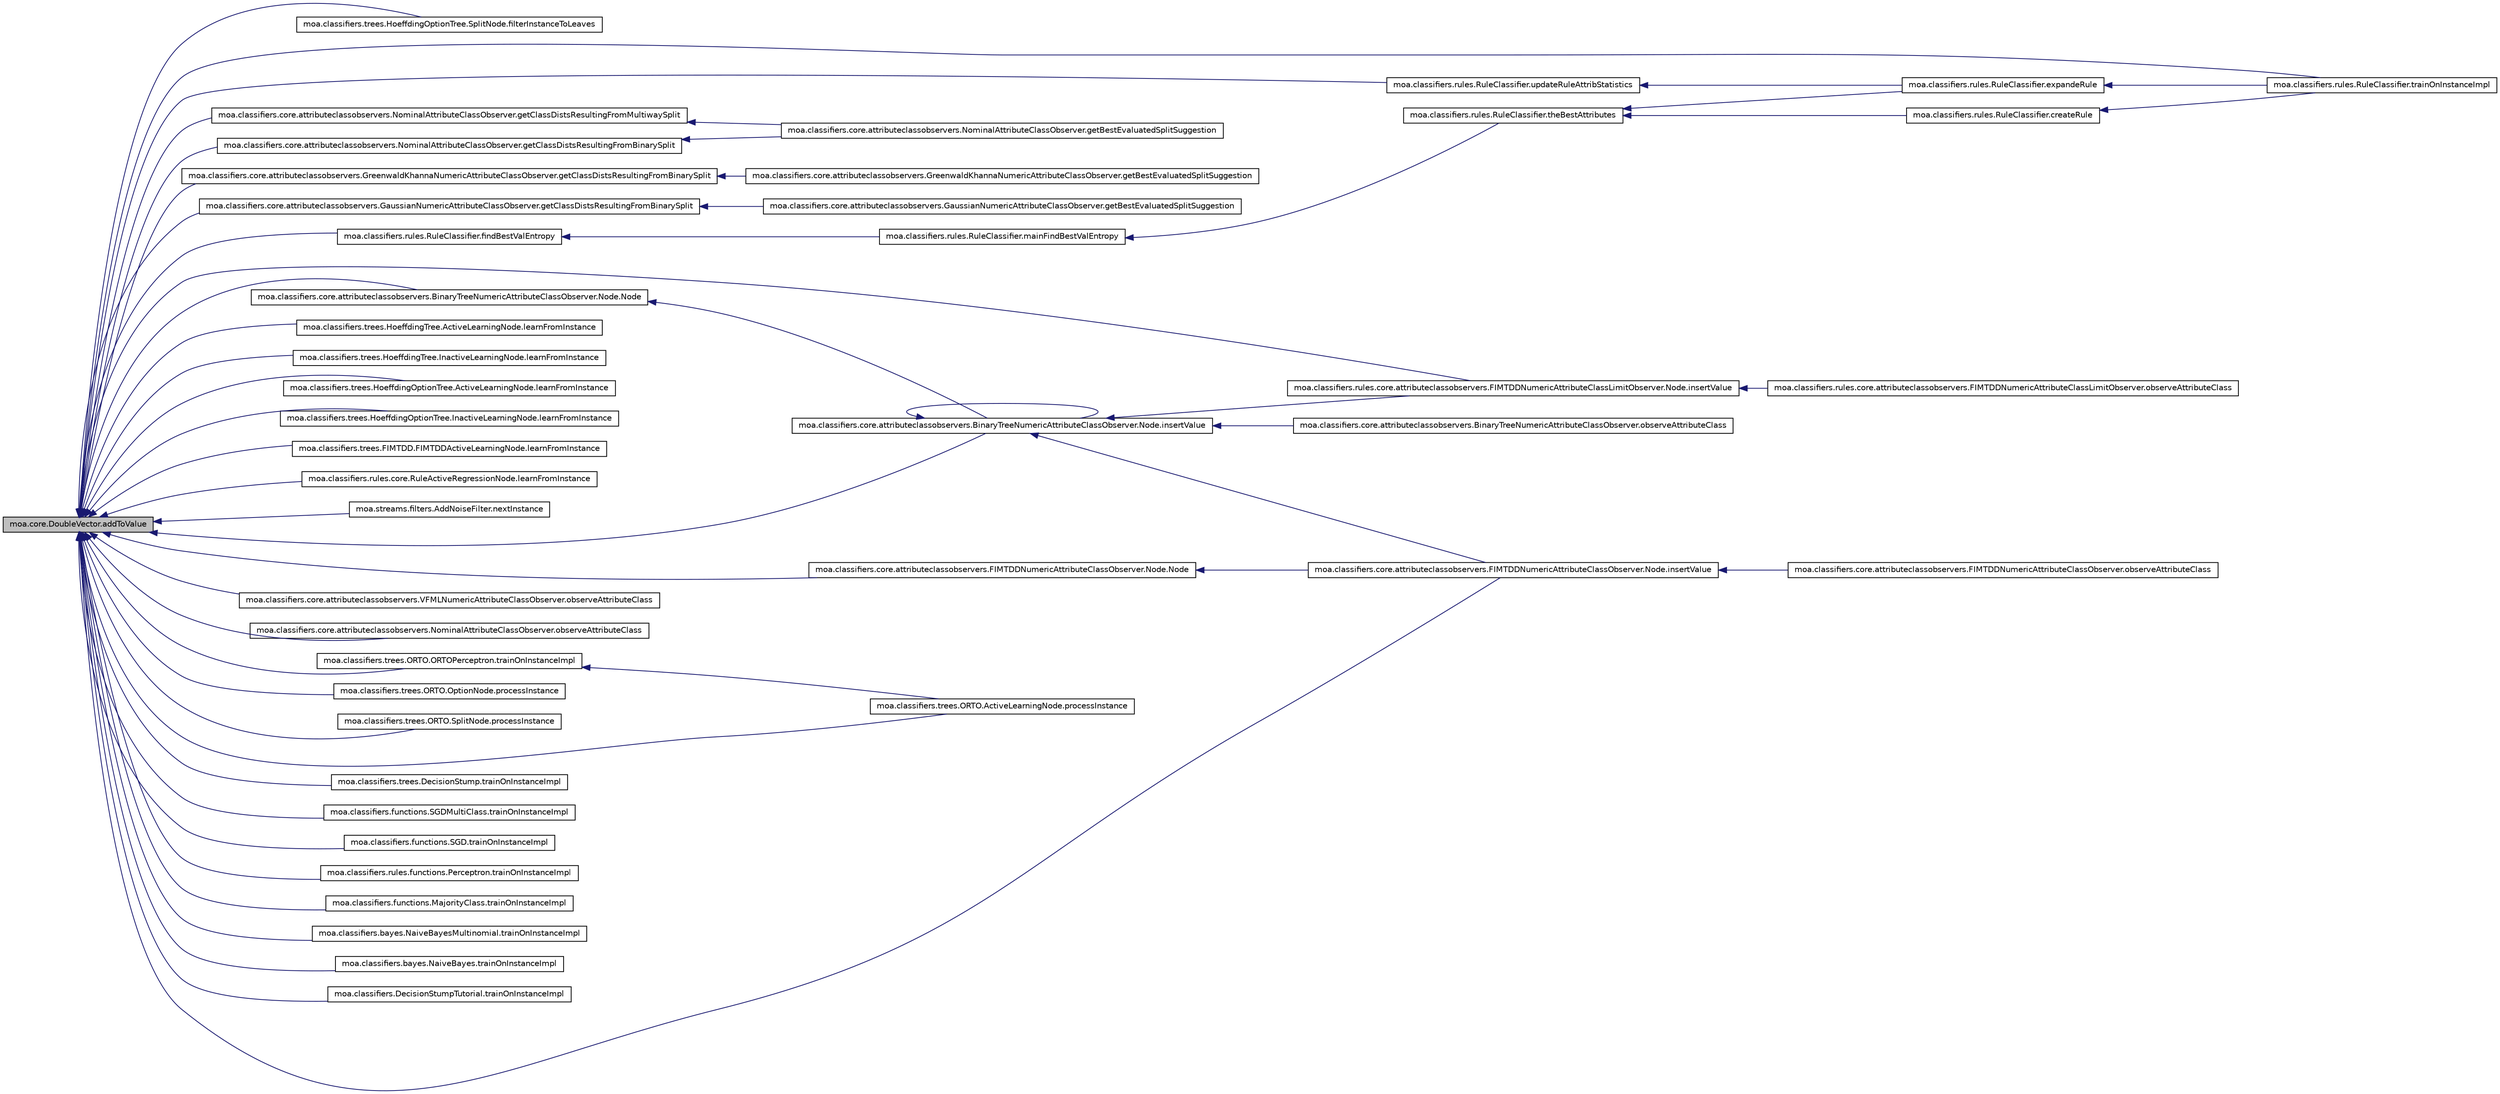 digraph G
{
  edge [fontname="Helvetica",fontsize="10",labelfontname="Helvetica",labelfontsize="10"];
  node [fontname="Helvetica",fontsize="10",shape=record];
  rankdir=LR;
  Node1 [label="moa.core.DoubleVector.addToValue",height=0.2,width=0.4,color="black", fillcolor="grey75", style="filled" fontcolor="black"];
  Node1 -> Node2 [dir=back,color="midnightblue",fontsize="10",style="solid",fontname="Helvetica"];
  Node2 [label="moa.classifiers.trees.HoeffdingOptionTree.SplitNode.filterInstanceToLeaves",height=0.2,width=0.4,color="black", fillcolor="white", style="filled",URL="$classmoa_1_1classifiers_1_1trees_1_1HoeffdingOptionTree_1_1SplitNode.html#a6f48271d4990eb62f3bf67c90c46f16d"];
  Node1 -> Node3 [dir=back,color="midnightblue",fontsize="10",style="solid",fontname="Helvetica"];
  Node3 [label="moa.classifiers.rules.RuleClassifier.findBestValEntropy",height=0.2,width=0.4,color="black", fillcolor="white", style="filled",URL="$classmoa_1_1classifiers_1_1rules_1_1RuleClassifier.html#af0f8c83ee817b32dcf1c1cf2bdf525f0"];
  Node3 -> Node4 [dir=back,color="midnightblue",fontsize="10",style="solid",fontname="Helvetica"];
  Node4 [label="moa.classifiers.rules.RuleClassifier.mainFindBestValEntropy",height=0.2,width=0.4,color="black", fillcolor="white", style="filled",URL="$classmoa_1_1classifiers_1_1rules_1_1RuleClassifier.html#aa3026ed69fead2e4677193c1824d1b12"];
  Node4 -> Node5 [dir=back,color="midnightblue",fontsize="10",style="solid",fontname="Helvetica"];
  Node5 [label="moa.classifiers.rules.RuleClassifier.theBestAttributes",height=0.2,width=0.4,color="black", fillcolor="white", style="filled",URL="$classmoa_1_1classifiers_1_1rules_1_1RuleClassifier.html#a08c80bf89e9f5c410373626cbfcf7464"];
  Node5 -> Node6 [dir=back,color="midnightblue",fontsize="10",style="solid",fontname="Helvetica"];
  Node6 [label="moa.classifiers.rules.RuleClassifier.createRule",height=0.2,width=0.4,color="black", fillcolor="white", style="filled",URL="$classmoa_1_1classifiers_1_1rules_1_1RuleClassifier.html#af0c813365cafcbc1698c258b856e4960"];
  Node6 -> Node7 [dir=back,color="midnightblue",fontsize="10",style="solid",fontname="Helvetica"];
  Node7 [label="moa.classifiers.rules.RuleClassifier.trainOnInstanceImpl",height=0.2,width=0.4,color="black", fillcolor="white", style="filled",URL="$classmoa_1_1classifiers_1_1rules_1_1RuleClassifier.html#abaeafe5f63a8fda72e948fc9e259d645",tooltip="Trains this classifier incrementally using the given instance."];
  Node5 -> Node8 [dir=back,color="midnightblue",fontsize="10",style="solid",fontname="Helvetica"];
  Node8 [label="moa.classifiers.rules.RuleClassifier.expandeRule",height=0.2,width=0.4,color="black", fillcolor="white", style="filled",URL="$classmoa_1_1classifiers_1_1rules_1_1RuleClassifier.html#a6e43c31d226f0ba975d1a3dbfb119f2d"];
  Node8 -> Node7 [dir=back,color="midnightblue",fontsize="10",style="solid",fontname="Helvetica"];
  Node1 -> Node9 [dir=back,color="midnightblue",fontsize="10",style="solid",fontname="Helvetica"];
  Node9 [label="moa.classifiers.core.attributeclassobservers.NominalAttributeClassObserver.getClassDistsResultingFromBinarySplit",height=0.2,width=0.4,color="black", fillcolor="white", style="filled",URL="$classmoa_1_1classifiers_1_1core_1_1attributeclassobservers_1_1NominalAttributeClassObserver.html#a3648e3ee1b90ff37541481c63363ad9a"];
  Node9 -> Node10 [dir=back,color="midnightblue",fontsize="10",style="solid",fontname="Helvetica"];
  Node10 [label="moa.classifiers.core.attributeclassobservers.NominalAttributeClassObserver.getBestEvaluatedSplitSuggestion",height=0.2,width=0.4,color="black", fillcolor="white", style="filled",URL="$classmoa_1_1classifiers_1_1core_1_1attributeclassobservers_1_1NominalAttributeClassObserver.html#accec1054970c8656dd8b85da0c45973d",tooltip="Gets the best split suggestion given a criterion and a class distribution."];
  Node1 -> Node11 [dir=back,color="midnightblue",fontsize="10",style="solid",fontname="Helvetica"];
  Node11 [label="moa.classifiers.core.attributeclassobservers.GreenwaldKhannaNumericAttributeClassObserver.getClassDistsResultingFromBinarySplit",height=0.2,width=0.4,color="black", fillcolor="white", style="filled",URL="$classmoa_1_1classifiers_1_1core_1_1attributeclassobservers_1_1GreenwaldKhannaNumericAttributeClassObserver.html#a020956b3baf6adf1342a04994dbb3547"];
  Node11 -> Node12 [dir=back,color="midnightblue",fontsize="10",style="solid",fontname="Helvetica"];
  Node12 [label="moa.classifiers.core.attributeclassobservers.GreenwaldKhannaNumericAttributeClassObserver.getBestEvaluatedSplitSuggestion",height=0.2,width=0.4,color="black", fillcolor="white", style="filled",URL="$classmoa_1_1classifiers_1_1core_1_1attributeclassobservers_1_1GreenwaldKhannaNumericAttributeClassObserver.html#a5e43b97b26839f07870b05a20dd18221",tooltip="Gets the best split suggestion given a criterion and a class distribution."];
  Node1 -> Node13 [dir=back,color="midnightblue",fontsize="10",style="solid",fontname="Helvetica"];
  Node13 [label="moa.classifiers.core.attributeclassobservers.GaussianNumericAttributeClassObserver.getClassDistsResultingFromBinarySplit",height=0.2,width=0.4,color="black", fillcolor="white", style="filled",URL="$classmoa_1_1classifiers_1_1core_1_1attributeclassobservers_1_1GaussianNumericAttributeClassObserver.html#a6aa9fa821534bf559c4945cb7acb81bf"];
  Node13 -> Node14 [dir=back,color="midnightblue",fontsize="10",style="solid",fontname="Helvetica"];
  Node14 [label="moa.classifiers.core.attributeclassobservers.GaussianNumericAttributeClassObserver.getBestEvaluatedSplitSuggestion",height=0.2,width=0.4,color="black", fillcolor="white", style="filled",URL="$classmoa_1_1classifiers_1_1core_1_1attributeclassobservers_1_1GaussianNumericAttributeClassObserver.html#a34446fa2c3deac589b3c813610bb746d",tooltip="Gets the best split suggestion given a criterion and a class distribution."];
  Node1 -> Node15 [dir=back,color="midnightblue",fontsize="10",style="solid",fontname="Helvetica"];
  Node15 [label="moa.classifiers.core.attributeclassobservers.NominalAttributeClassObserver.getClassDistsResultingFromMultiwaySplit",height=0.2,width=0.4,color="black", fillcolor="white", style="filled",URL="$classmoa_1_1classifiers_1_1core_1_1attributeclassobservers_1_1NominalAttributeClassObserver.html#a3f2bc90ff1bc70a208aa00f0f724370a"];
  Node15 -> Node10 [dir=back,color="midnightblue",fontsize="10",style="solid",fontname="Helvetica"];
  Node1 -> Node16 [dir=back,color="midnightblue",fontsize="10",style="solid",fontname="Helvetica"];
  Node16 [label="moa.classifiers.rules.core.attributeclassobservers.FIMTDDNumericAttributeClassLimitObserver.Node.insertValue",height=0.2,width=0.4,color="black", fillcolor="white", style="filled",URL="$classmoa_1_1classifiers_1_1rules_1_1core_1_1attributeclassobservers_1_1FIMTDDNumericAttributeClassLimitObserver_1_1Node.html#ab5b7594205d5d9f1342785b9f6549d27",tooltip="Insert a new value into the tree, updating both the sum of values and sum of squared..."];
  Node16 -> Node17 [dir=back,color="midnightblue",fontsize="10",style="solid",fontname="Helvetica"];
  Node17 [label="moa.classifiers.rules.core.attributeclassobservers.FIMTDDNumericAttributeClassLimitObserver.observeAttributeClass",height=0.2,width=0.4,color="black", fillcolor="white", style="filled",URL="$classmoa_1_1classifiers_1_1rules_1_1core_1_1attributeclassobservers_1_1FIMTDDNumericAttributeClassLimitObserver.html#a06c6235774d33280afcd588efdc90ff3"];
  Node1 -> Node18 [dir=back,color="midnightblue",fontsize="10",style="solid",fontname="Helvetica"];
  Node18 [label="moa.classifiers.core.attributeclassobservers.FIMTDDNumericAttributeClassObserver.Node.insertValue",height=0.2,width=0.4,color="black", fillcolor="white", style="filled",URL="$classmoa_1_1classifiers_1_1core_1_1attributeclassobservers_1_1FIMTDDNumericAttributeClassObserver_1_1Node.html#a738aab487236eff2f7fc0668f56dc296",tooltip="Insert a new value into the tree, updating both the sum of values and sum of squared..."];
  Node18 -> Node19 [dir=back,color="midnightblue",fontsize="10",style="solid",fontname="Helvetica"];
  Node19 [label="moa.classifiers.core.attributeclassobservers.FIMTDDNumericAttributeClassObserver.observeAttributeClass",height=0.2,width=0.4,color="black", fillcolor="white", style="filled",URL="$classmoa_1_1classifiers_1_1core_1_1attributeclassobservers_1_1FIMTDDNumericAttributeClassObserver.html#a81e8c77db9c52f08de7ecb760e238e43"];
  Node1 -> Node20 [dir=back,color="midnightblue",fontsize="10",style="solid",fontname="Helvetica"];
  Node20 [label="moa.classifiers.core.attributeclassobservers.BinaryTreeNumericAttributeClassObserver.Node.insertValue",height=0.2,width=0.4,color="black", fillcolor="white", style="filled",URL="$classmoa_1_1classifiers_1_1core_1_1attributeclassobservers_1_1BinaryTreeNumericAttributeClassObserver_1_1Node.html#ab43aea24c9a697b2834c61c8a8023a77"];
  Node20 -> Node16 [dir=back,color="midnightblue",fontsize="10",style="solid",fontname="Helvetica"];
  Node20 -> Node18 [dir=back,color="midnightblue",fontsize="10",style="solid",fontname="Helvetica"];
  Node20 -> Node20 [dir=back,color="midnightblue",fontsize="10",style="solid",fontname="Helvetica"];
  Node20 -> Node21 [dir=back,color="midnightblue",fontsize="10",style="solid",fontname="Helvetica"];
  Node21 [label="moa.classifiers.core.attributeclassobservers.BinaryTreeNumericAttributeClassObserver.observeAttributeClass",height=0.2,width=0.4,color="black", fillcolor="white", style="filled",URL="$classmoa_1_1classifiers_1_1core_1_1attributeclassobservers_1_1BinaryTreeNumericAttributeClassObserver.html#ab73896e14e35fcb9349fc91bd6137ba5",tooltip="Updates statistics of this observer given an attribute value, a class and the weight..."];
  Node1 -> Node22 [dir=back,color="midnightblue",fontsize="10",style="solid",fontname="Helvetica"];
  Node22 [label="moa.classifiers.trees.HoeffdingTree.ActiveLearningNode.learnFromInstance",height=0.2,width=0.4,color="black", fillcolor="white", style="filled",URL="$classmoa_1_1classifiers_1_1trees_1_1HoeffdingTree_1_1ActiveLearningNode.html#ac5b3cfde80e659fe0ee639be3af002ab"];
  Node1 -> Node23 [dir=back,color="midnightblue",fontsize="10",style="solid",fontname="Helvetica"];
  Node23 [label="moa.classifiers.trees.HoeffdingTree.InactiveLearningNode.learnFromInstance",height=0.2,width=0.4,color="black", fillcolor="white", style="filled",URL="$classmoa_1_1classifiers_1_1trees_1_1HoeffdingTree_1_1InactiveLearningNode.html#ada21d9bc30c7ccebcf9da43166ca3f5f"];
  Node1 -> Node24 [dir=back,color="midnightblue",fontsize="10",style="solid",fontname="Helvetica"];
  Node24 [label="moa.classifiers.trees.HoeffdingOptionTree.ActiveLearningNode.learnFromInstance",height=0.2,width=0.4,color="black", fillcolor="white", style="filled",URL="$classmoa_1_1classifiers_1_1trees_1_1HoeffdingOptionTree_1_1ActiveLearningNode.html#a9fc3b69164dc55b2e305f4542ca4139f"];
  Node1 -> Node25 [dir=back,color="midnightblue",fontsize="10",style="solid",fontname="Helvetica"];
  Node25 [label="moa.classifiers.trees.HoeffdingOptionTree.InactiveLearningNode.learnFromInstance",height=0.2,width=0.4,color="black", fillcolor="white", style="filled",URL="$classmoa_1_1classifiers_1_1trees_1_1HoeffdingOptionTree_1_1InactiveLearningNode.html#a1bcbe426922543f5154353677ad13e72"];
  Node1 -> Node26 [dir=back,color="midnightblue",fontsize="10",style="solid",fontname="Helvetica"];
  Node26 [label="moa.classifiers.trees.FIMTDD.FIMTDDActiveLearningNode.learnFromInstance",height=0.2,width=0.4,color="black", fillcolor="white", style="filled",URL="$classmoa_1_1classifiers_1_1trees_1_1FIMTDD_1_1FIMTDDActiveLearningNode.html#a010e122cfb2f1519904af77a238fb9f5",tooltip="Method to learn from an instance that passes the new instance to the perceptron learner..."];
  Node1 -> Node27 [dir=back,color="midnightblue",fontsize="10",style="solid",fontname="Helvetica"];
  Node27 [label="moa.classifiers.rules.core.RuleActiveRegressionNode.learnFromInstance",height=0.2,width=0.4,color="black", fillcolor="white", style="filled",URL="$classmoa_1_1classifiers_1_1rules_1_1core_1_1RuleActiveRegressionNode.html#adc7f0578888c435fd67cfa803ed3fc71"];
  Node1 -> Node28 [dir=back,color="midnightblue",fontsize="10",style="solid",fontname="Helvetica"];
  Node28 [label="moa.streams.filters.AddNoiseFilter.nextInstance",height=0.2,width=0.4,color="black", fillcolor="white", style="filled",URL="$classmoa_1_1streams_1_1filters_1_1AddNoiseFilter.html#aa2b74031522eba8bf0b3f570eab687d2",tooltip="Gets the next instance from this stream."];
  Node1 -> Node29 [dir=back,color="midnightblue",fontsize="10",style="solid",fontname="Helvetica"];
  Node29 [label="moa.classifiers.core.attributeclassobservers.FIMTDDNumericAttributeClassObserver.Node.Node",height=0.2,width=0.4,color="black", fillcolor="white", style="filled",URL="$classmoa_1_1classifiers_1_1core_1_1attributeclassobservers_1_1FIMTDDNumericAttributeClassObserver_1_1Node.html#a94d7ac9de01e6f4b6c7fa4fcb5d99752"];
  Node29 -> Node18 [dir=back,color="midnightblue",fontsize="10",style="solid",fontname="Helvetica"];
  Node1 -> Node30 [dir=back,color="midnightblue",fontsize="10",style="solid",fontname="Helvetica"];
  Node30 [label="moa.classifiers.core.attributeclassobservers.BinaryTreeNumericAttributeClassObserver.Node.Node",height=0.2,width=0.4,color="black", fillcolor="white", style="filled",URL="$classmoa_1_1classifiers_1_1core_1_1attributeclassobservers_1_1BinaryTreeNumericAttributeClassObserver_1_1Node.html#a06c4271082375d85ba9aa9cbf0994584"];
  Node30 -> Node20 [dir=back,color="midnightblue",fontsize="10",style="solid",fontname="Helvetica"];
  Node1 -> Node31 [dir=back,color="midnightblue",fontsize="10",style="solid",fontname="Helvetica"];
  Node31 [label="moa.classifiers.core.attributeclassobservers.VFMLNumericAttributeClassObserver.observeAttributeClass",height=0.2,width=0.4,color="black", fillcolor="white", style="filled",URL="$classmoa_1_1classifiers_1_1core_1_1attributeclassobservers_1_1VFMLNumericAttributeClassObserver.html#a6dc9db81d435e3d4f930f51b8b0c2642",tooltip="Updates statistics of this observer given an attribute value, a class and the weight..."];
  Node1 -> Node32 [dir=back,color="midnightblue",fontsize="10",style="solid",fontname="Helvetica"];
  Node32 [label="moa.classifiers.core.attributeclassobservers.NominalAttributeClassObserver.observeAttributeClass",height=0.2,width=0.4,color="black", fillcolor="white", style="filled",URL="$classmoa_1_1classifiers_1_1core_1_1attributeclassobservers_1_1NominalAttributeClassObserver.html#a4903ca652c16f176db1ebdb2a5ac683c",tooltip="Updates statistics of this observer given an attribute value, a class and the weight..."];
  Node1 -> Node33 [dir=back,color="midnightblue",fontsize="10",style="solid",fontname="Helvetica"];
  Node33 [label="moa.classifiers.trees.ORTO.ActiveLearningNode.processInstance",height=0.2,width=0.4,color="black", fillcolor="white", style="filled",URL="$classmoa_1_1classifiers_1_1trees_1_1ORTO_1_1ActiveLearningNode.html#a56892d5a3620b1df383f415202d5e916"];
  Node1 -> Node34 [dir=back,color="midnightblue",fontsize="10",style="solid",fontname="Helvetica"];
  Node34 [label="moa.classifiers.trees.ORTO.OptionNode.processInstance",height=0.2,width=0.4,color="black", fillcolor="white", style="filled",URL="$classmoa_1_1classifiers_1_1trees_1_1ORTO_1_1OptionNode.html#add3cad73c00c3ac29decf238bb9e26da"];
  Node1 -> Node35 [dir=back,color="midnightblue",fontsize="10",style="solid",fontname="Helvetica"];
  Node35 [label="moa.classifiers.trees.ORTO.SplitNode.processInstance",height=0.2,width=0.4,color="black", fillcolor="white", style="filled",URL="$classmoa_1_1classifiers_1_1trees_1_1ORTO_1_1SplitNode.html#a4434ca7bad0ac2f1a1db2141b95c2262"];
  Node1 -> Node36 [dir=back,color="midnightblue",fontsize="10",style="solid",fontname="Helvetica"];
  Node36 [label="moa.classifiers.trees.ORTO.ORTOPerceptron.trainOnInstanceImpl",height=0.2,width=0.4,color="black", fillcolor="white", style="filled",URL="$classmoa_1_1classifiers_1_1trees_1_1ORTO_1_1ORTOPerceptron.html#a74b8104e1b397ce074252442af5eec71",tooltip="Update the model using the provided instance."];
  Node36 -> Node33 [dir=back,color="midnightblue",fontsize="10",style="solid",fontname="Helvetica"];
  Node1 -> Node37 [dir=back,color="midnightblue",fontsize="10",style="solid",fontname="Helvetica"];
  Node37 [label="moa.classifiers.trees.DecisionStump.trainOnInstanceImpl",height=0.2,width=0.4,color="black", fillcolor="white", style="filled",URL="$classmoa_1_1classifiers_1_1trees_1_1DecisionStump.html#a32067bc75ba3bd5e5a56955740a091cb",tooltip="Trains this classifier incrementally using the given instance."];
  Node1 -> Node7 [dir=back,color="midnightblue",fontsize="10",style="solid",fontname="Helvetica"];
  Node1 -> Node38 [dir=back,color="midnightblue",fontsize="10",style="solid",fontname="Helvetica"];
  Node38 [label="moa.classifiers.functions.SGDMultiClass.trainOnInstanceImpl",height=0.2,width=0.4,color="black", fillcolor="white", style="filled",URL="$classmoa_1_1classifiers_1_1functions_1_1SGDMultiClass.html#a80eb3f2f9d30d403c820ee5a2b822179"];
  Node1 -> Node39 [dir=back,color="midnightblue",fontsize="10",style="solid",fontname="Helvetica"];
  Node39 [label="moa.classifiers.functions.SGD.trainOnInstanceImpl",height=0.2,width=0.4,color="black", fillcolor="white", style="filled",URL="$classmoa_1_1classifiers_1_1functions_1_1SGD.html#ab783d42c0b72dbc47dee632ee899eb0c",tooltip="Trains the classifier with the given instance."];
  Node1 -> Node40 [dir=back,color="midnightblue",fontsize="10",style="solid",fontname="Helvetica"];
  Node40 [label="moa.classifiers.rules.functions.Perceptron.trainOnInstanceImpl",height=0.2,width=0.4,color="black", fillcolor="white", style="filled",URL="$classmoa_1_1classifiers_1_1rules_1_1functions_1_1Perceptron.html#a20ccc729ffc116b8ad81830e8e735d09",tooltip="Update the model using the provided instance."];
  Node1 -> Node41 [dir=back,color="midnightblue",fontsize="10",style="solid",fontname="Helvetica"];
  Node41 [label="moa.classifiers.functions.MajorityClass.trainOnInstanceImpl",height=0.2,width=0.4,color="black", fillcolor="white", style="filled",URL="$classmoa_1_1classifiers_1_1functions_1_1MajorityClass.html#aa440d2066c5d61a7882980ead732ac20",tooltip="Trains this classifier incrementally using the given instance."];
  Node1 -> Node42 [dir=back,color="midnightblue",fontsize="10",style="solid",fontname="Helvetica"];
  Node42 [label="moa.classifiers.bayes.NaiveBayesMultinomial.trainOnInstanceImpl",height=0.2,width=0.4,color="black", fillcolor="white", style="filled",URL="$classmoa_1_1classifiers_1_1bayes_1_1NaiveBayesMultinomial.html#ac0dda871026eab559944c60987538b1a",tooltip="Trains the classifier with the given instance."];
  Node1 -> Node43 [dir=back,color="midnightblue",fontsize="10",style="solid",fontname="Helvetica"];
  Node43 [label="moa.classifiers.bayes.NaiveBayes.trainOnInstanceImpl",height=0.2,width=0.4,color="black", fillcolor="white", style="filled",URL="$classmoa_1_1classifiers_1_1bayes_1_1NaiveBayes.html#a49475a13eb0f2a0955a04a0d25b7bec0",tooltip="Trains this classifier incrementally using the given instance."];
  Node1 -> Node44 [dir=back,color="midnightblue",fontsize="10",style="solid",fontname="Helvetica"];
  Node44 [label="moa.classifiers.DecisionStumpTutorial.trainOnInstanceImpl",height=0.2,width=0.4,color="black", fillcolor="white", style="filled",URL="$classmoa_1_1classifiers_1_1DecisionStumpTutorial.html#a6712d7bdd492223e5d17f11155a4c461",tooltip="Trains this classifier incrementally using the given instance."];
  Node1 -> Node45 [dir=back,color="midnightblue",fontsize="10",style="solid",fontname="Helvetica"];
  Node45 [label="moa.classifiers.rules.RuleClassifier.updateRuleAttribStatistics",height=0.2,width=0.4,color="black", fillcolor="white", style="filled",URL="$classmoa_1_1classifiers_1_1rules_1_1RuleClassifier.html#a702db28f3a9c0d2712df478c53adfbc6"];
  Node45 -> Node8 [dir=back,color="midnightblue",fontsize="10",style="solid",fontname="Helvetica"];
}
